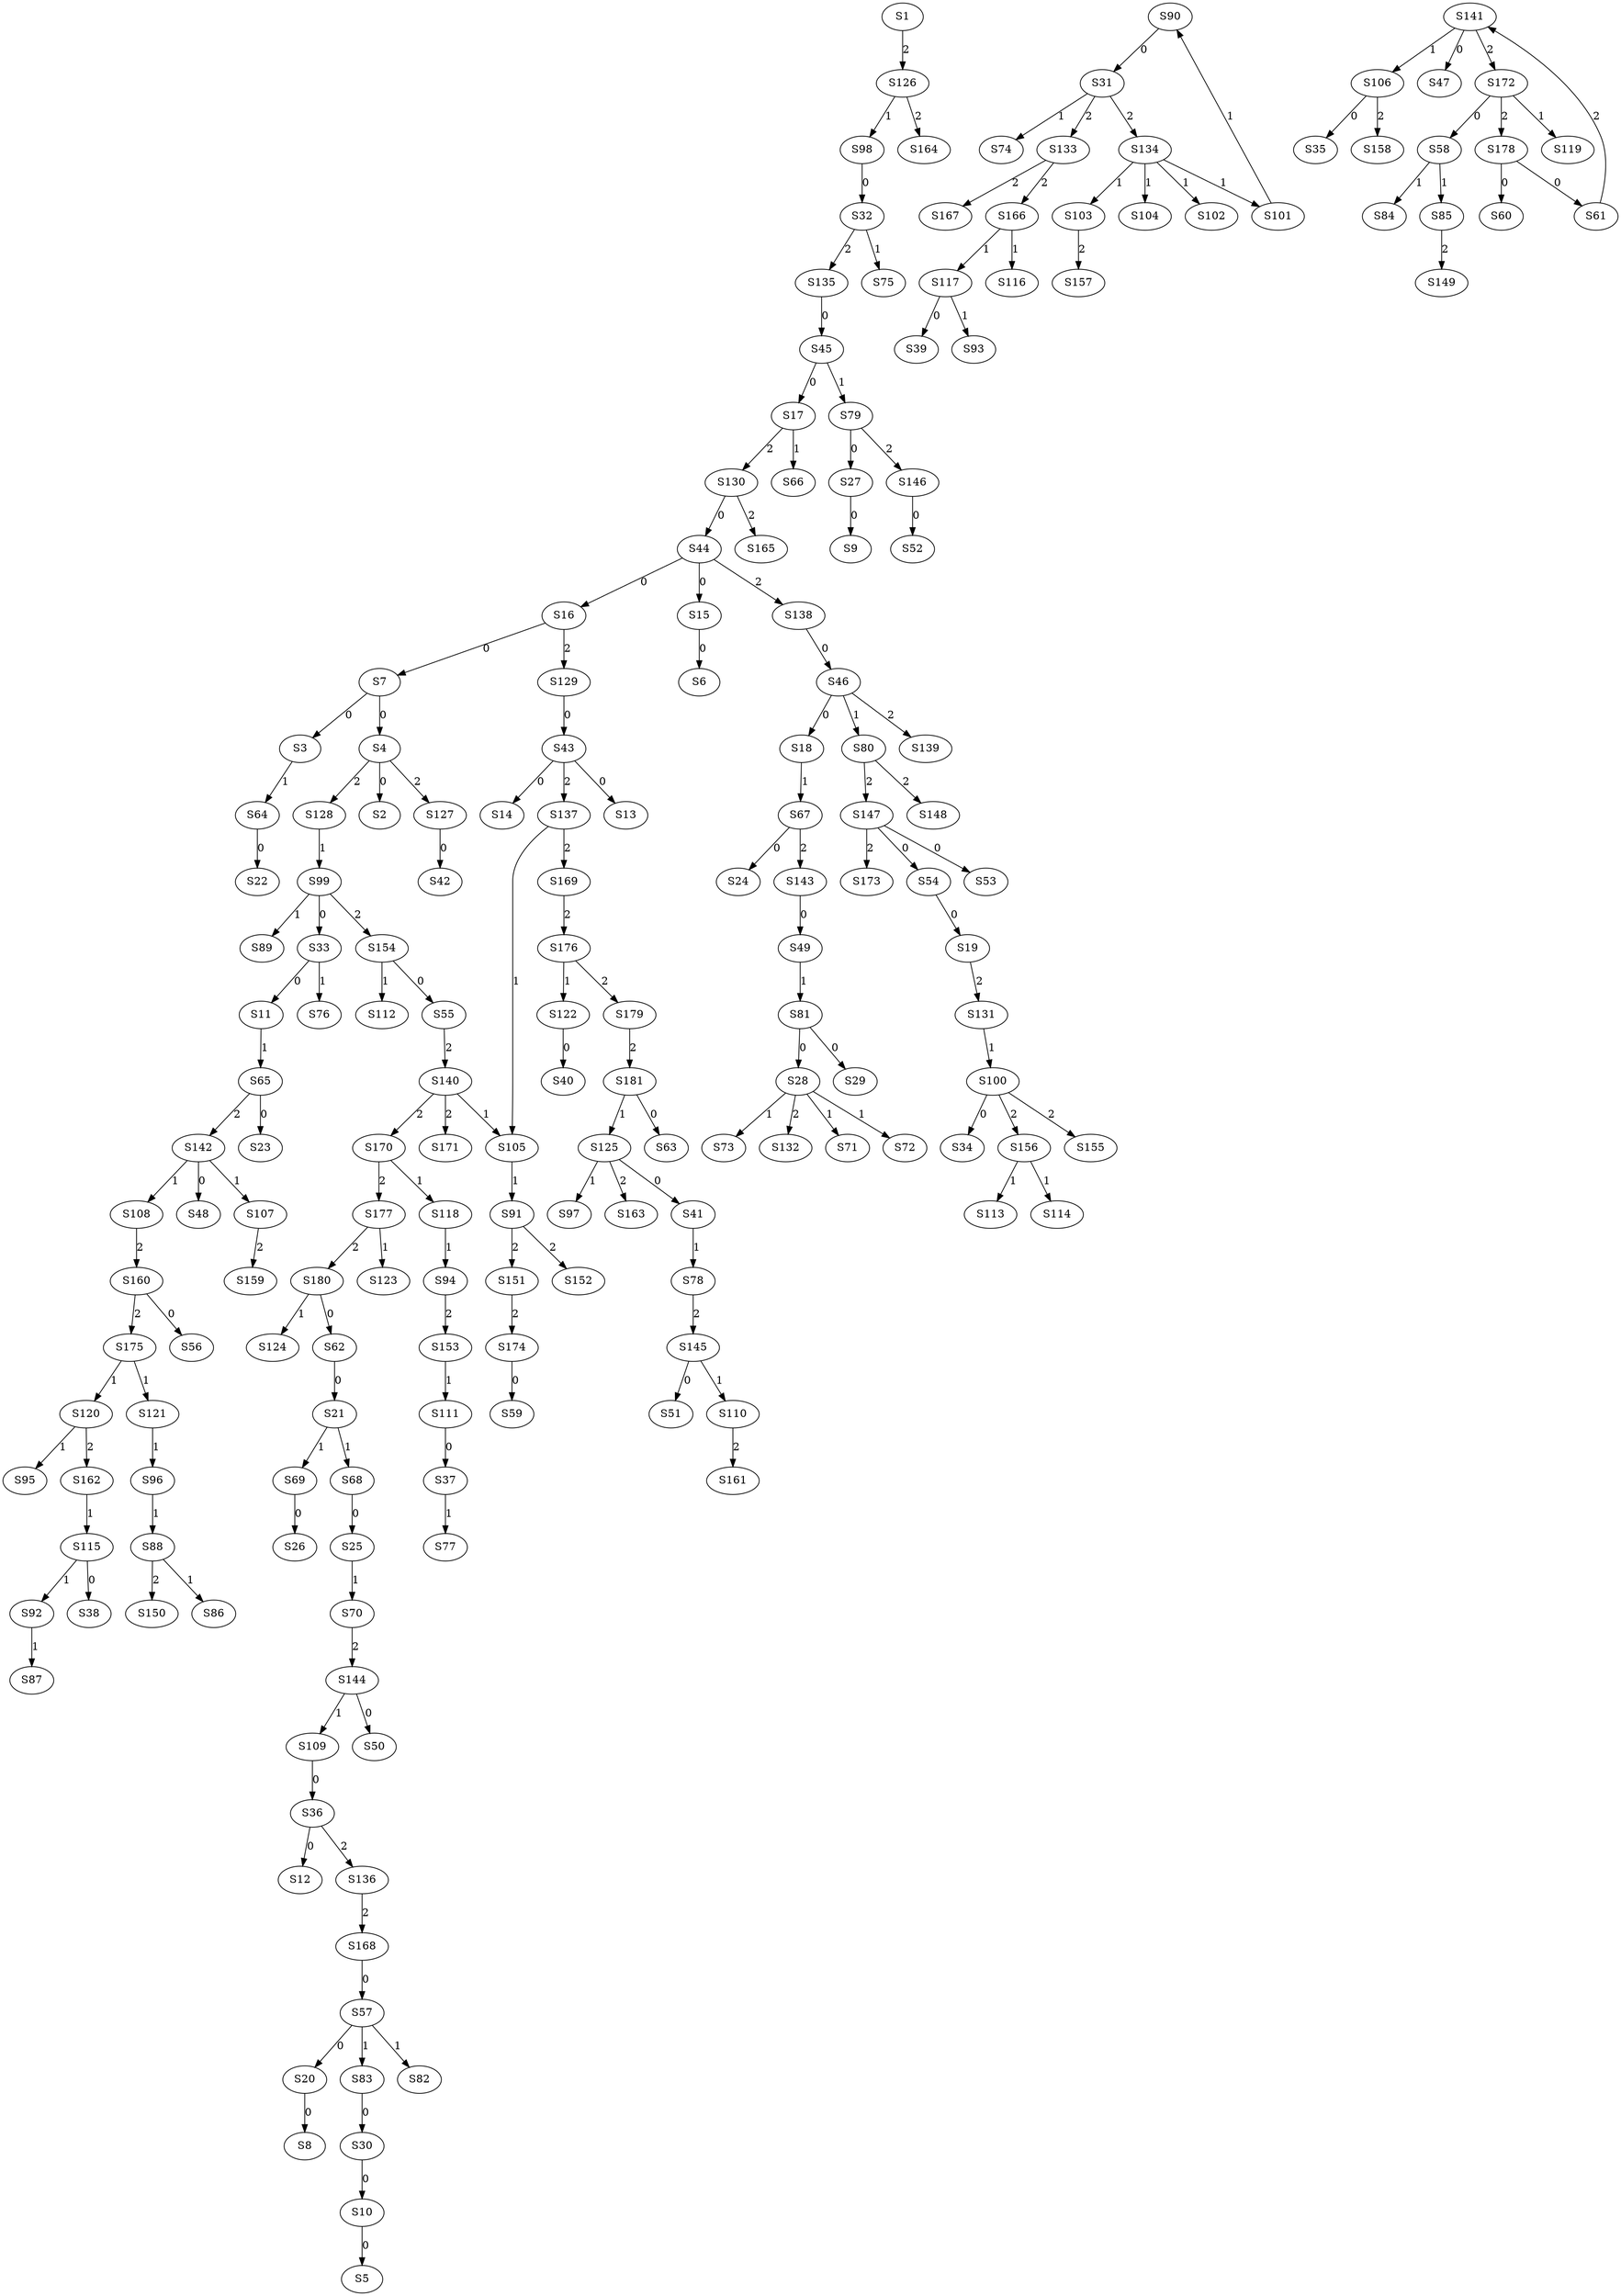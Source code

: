 strict digraph {
	S4 -> S2 [ label = 0 ];
	S7 -> S3 [ label = 0 ];
	S7 -> S4 [ label = 0 ];
	S10 -> S5 [ label = 0 ];
	S15 -> S6 [ label = 0 ];
	S16 -> S7 [ label = 0 ];
	S20 -> S8 [ label = 0 ];
	S27 -> S9 [ label = 0 ];
	S30 -> S10 [ label = 0 ];
	S33 -> S11 [ label = 0 ];
	S36 -> S12 [ label = 0 ];
	S43 -> S13 [ label = 0 ];
	S43 -> S14 [ label = 0 ];
	S44 -> S15 [ label = 0 ];
	S44 -> S16 [ label = 0 ];
	S45 -> S17 [ label = 0 ];
	S46 -> S18 [ label = 0 ];
	S54 -> S19 [ label = 0 ];
	S57 -> S20 [ label = 0 ];
	S62 -> S21 [ label = 0 ];
	S64 -> S22 [ label = 0 ];
	S65 -> S23 [ label = 0 ];
	S67 -> S24 [ label = 0 ];
	S68 -> S25 [ label = 0 ];
	S69 -> S26 [ label = 0 ];
	S79 -> S27 [ label = 0 ];
	S81 -> S28 [ label = 0 ];
	S81 -> S29 [ label = 0 ];
	S83 -> S30 [ label = 0 ];
	S90 -> S31 [ label = 0 ];
	S98 -> S32 [ label = 0 ];
	S99 -> S33 [ label = 0 ];
	S100 -> S34 [ label = 0 ];
	S106 -> S35 [ label = 0 ];
	S109 -> S36 [ label = 0 ];
	S111 -> S37 [ label = 0 ];
	S115 -> S38 [ label = 0 ];
	S117 -> S39 [ label = 0 ];
	S122 -> S40 [ label = 0 ];
	S125 -> S41 [ label = 0 ];
	S127 -> S42 [ label = 0 ];
	S129 -> S43 [ label = 0 ];
	S130 -> S44 [ label = 0 ];
	S135 -> S45 [ label = 0 ];
	S138 -> S46 [ label = 0 ];
	S141 -> S47 [ label = 0 ];
	S142 -> S48 [ label = 0 ];
	S143 -> S49 [ label = 0 ];
	S144 -> S50 [ label = 0 ];
	S145 -> S51 [ label = 0 ];
	S146 -> S52 [ label = 0 ];
	S147 -> S53 [ label = 0 ];
	S147 -> S54 [ label = 0 ];
	S154 -> S55 [ label = 0 ];
	S160 -> S56 [ label = 0 ];
	S168 -> S57 [ label = 0 ];
	S172 -> S58 [ label = 0 ];
	S174 -> S59 [ label = 0 ];
	S178 -> S60 [ label = 0 ];
	S178 -> S61 [ label = 0 ];
	S180 -> S62 [ label = 0 ];
	S181 -> S63 [ label = 0 ];
	S3 -> S64 [ label = 1 ];
	S11 -> S65 [ label = 1 ];
	S17 -> S66 [ label = 1 ];
	S18 -> S67 [ label = 1 ];
	S21 -> S68 [ label = 1 ];
	S21 -> S69 [ label = 1 ];
	S25 -> S70 [ label = 1 ];
	S28 -> S71 [ label = 1 ];
	S28 -> S72 [ label = 1 ];
	S28 -> S73 [ label = 1 ];
	S31 -> S74 [ label = 1 ];
	S32 -> S75 [ label = 1 ];
	S33 -> S76 [ label = 1 ];
	S37 -> S77 [ label = 1 ];
	S41 -> S78 [ label = 1 ];
	S45 -> S79 [ label = 1 ];
	S46 -> S80 [ label = 1 ];
	S49 -> S81 [ label = 1 ];
	S57 -> S82 [ label = 1 ];
	S57 -> S83 [ label = 1 ];
	S58 -> S84 [ label = 1 ];
	S58 -> S85 [ label = 1 ];
	S88 -> S86 [ label = 1 ];
	S92 -> S87 [ label = 1 ];
	S96 -> S88 [ label = 1 ];
	S99 -> S89 [ label = 1 ];
	S101 -> S90 [ label = 1 ];
	S105 -> S91 [ label = 1 ];
	S115 -> S92 [ label = 1 ];
	S117 -> S93 [ label = 1 ];
	S118 -> S94 [ label = 1 ];
	S120 -> S95 [ label = 1 ];
	S121 -> S96 [ label = 1 ];
	S125 -> S97 [ label = 1 ];
	S126 -> S98 [ label = 1 ];
	S128 -> S99 [ label = 1 ];
	S131 -> S100 [ label = 1 ];
	S134 -> S101 [ label = 1 ];
	S134 -> S102 [ label = 1 ];
	S134 -> S103 [ label = 1 ];
	S134 -> S104 [ label = 1 ];
	S137 -> S105 [ label = 1 ];
	S141 -> S106 [ label = 1 ];
	S142 -> S107 [ label = 1 ];
	S142 -> S108 [ label = 1 ];
	S144 -> S109 [ label = 1 ];
	S145 -> S110 [ label = 1 ];
	S153 -> S111 [ label = 1 ];
	S154 -> S112 [ label = 1 ];
	S156 -> S113 [ label = 1 ];
	S156 -> S114 [ label = 1 ];
	S162 -> S115 [ label = 1 ];
	S166 -> S116 [ label = 1 ];
	S166 -> S117 [ label = 1 ];
	S170 -> S118 [ label = 1 ];
	S172 -> S119 [ label = 1 ];
	S175 -> S120 [ label = 1 ];
	S175 -> S121 [ label = 1 ];
	S176 -> S122 [ label = 1 ];
	S177 -> S123 [ label = 1 ];
	S180 -> S124 [ label = 1 ];
	S181 -> S125 [ label = 1 ];
	S1 -> S126 [ label = 2 ];
	S4 -> S127 [ label = 2 ];
	S4 -> S128 [ label = 2 ];
	S16 -> S129 [ label = 2 ];
	S17 -> S130 [ label = 2 ];
	S19 -> S131 [ label = 2 ];
	S28 -> S132 [ label = 2 ];
	S31 -> S133 [ label = 2 ];
	S31 -> S134 [ label = 2 ];
	S32 -> S135 [ label = 2 ];
	S36 -> S136 [ label = 2 ];
	S43 -> S137 [ label = 2 ];
	S44 -> S138 [ label = 2 ];
	S46 -> S139 [ label = 2 ];
	S55 -> S140 [ label = 2 ];
	S61 -> S141 [ label = 2 ];
	S65 -> S142 [ label = 2 ];
	S67 -> S143 [ label = 2 ];
	S70 -> S144 [ label = 2 ];
	S78 -> S145 [ label = 2 ];
	S79 -> S146 [ label = 2 ];
	S80 -> S147 [ label = 2 ];
	S80 -> S148 [ label = 2 ];
	S85 -> S149 [ label = 2 ];
	S88 -> S150 [ label = 2 ];
	S91 -> S151 [ label = 2 ];
	S91 -> S152 [ label = 2 ];
	S94 -> S153 [ label = 2 ];
	S99 -> S154 [ label = 2 ];
	S100 -> S155 [ label = 2 ];
	S100 -> S156 [ label = 2 ];
	S103 -> S157 [ label = 2 ];
	S106 -> S158 [ label = 2 ];
	S107 -> S159 [ label = 2 ];
	S108 -> S160 [ label = 2 ];
	S110 -> S161 [ label = 2 ];
	S120 -> S162 [ label = 2 ];
	S125 -> S163 [ label = 2 ];
	S126 -> S164 [ label = 2 ];
	S130 -> S165 [ label = 2 ];
	S133 -> S166 [ label = 2 ];
	S133 -> S167 [ label = 2 ];
	S136 -> S168 [ label = 2 ];
	S137 -> S169 [ label = 2 ];
	S140 -> S170 [ label = 2 ];
	S140 -> S171 [ label = 2 ];
	S141 -> S172 [ label = 2 ];
	S147 -> S173 [ label = 2 ];
	S151 -> S174 [ label = 2 ];
	S160 -> S175 [ label = 2 ];
	S169 -> S176 [ label = 2 ];
	S170 -> S177 [ label = 2 ];
	S172 -> S178 [ label = 2 ];
	S176 -> S179 [ label = 2 ];
	S177 -> S180 [ label = 2 ];
	S179 -> S181 [ label = 2 ];
	S140 -> S105 [ label = 1 ];
}
